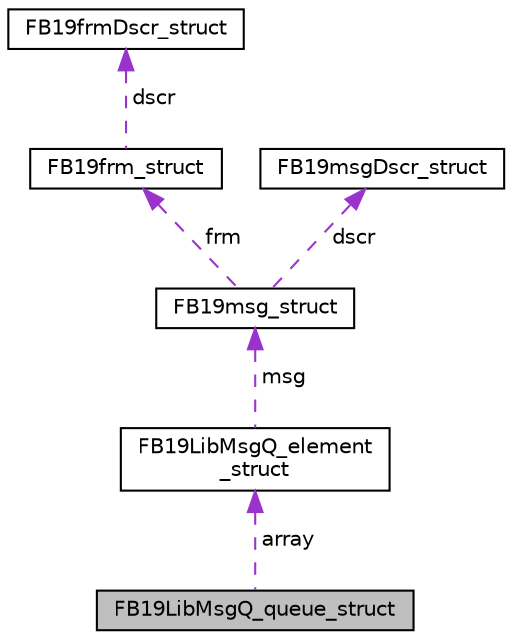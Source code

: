 digraph "FB19LibMsgQ_queue_struct"
{
 // LATEX_PDF_SIZE
  edge [fontname="Helvetica",fontsize="10",labelfontname="Helvetica",labelfontsize="10"];
  node [fontname="Helvetica",fontsize="10",shape=record];
  Node1 [label="FB19LibMsgQ_queue_struct",height=0.2,width=0.4,color="black", fillcolor="grey75", style="filled", fontcolor="black",tooltip=" "];
  Node2 -> Node1 [dir="back",color="darkorchid3",fontsize="10",style="dashed",label=" array" ,fontname="Helvetica"];
  Node2 [label="FB19LibMsgQ_element\l_struct",height=0.2,width=0.4,color="black", fillcolor="white", style="filled",URL="$struct_f_b19_lib_msg_q__element__struct.html",tooltip=" "];
  Node3 -> Node2 [dir="back",color="darkorchid3",fontsize="10",style="dashed",label=" msg" ,fontname="Helvetica"];
  Node3 [label="FB19msg_struct",height=0.2,width=0.4,color="black", fillcolor="white", style="filled",URL="$struct_f_b19msg__struct.html",tooltip=" "];
  Node4 -> Node3 [dir="back",color="darkorchid3",fontsize="10",style="dashed",label=" frm" ,fontname="Helvetica"];
  Node4 [label="FB19frm_struct",height=0.2,width=0.4,color="black", fillcolor="white", style="filled",URL="$struct_f_b19frm__struct.html",tooltip=" "];
  Node5 -> Node4 [dir="back",color="darkorchid3",fontsize="10",style="dashed",label=" dscr" ,fontname="Helvetica"];
  Node5 [label="FB19frmDscr_struct",height=0.2,width=0.4,color="black", fillcolor="white", style="filled",URL="$struct_f_b19frm_dscr__struct.html",tooltip=" "];
  Node6 -> Node3 [dir="back",color="darkorchid3",fontsize="10",style="dashed",label=" dscr" ,fontname="Helvetica"];
  Node6 [label="FB19msgDscr_struct",height=0.2,width=0.4,color="black", fillcolor="white", style="filled",URL="$struct_f_b19msg_dscr__struct.html",tooltip=" "];
}
